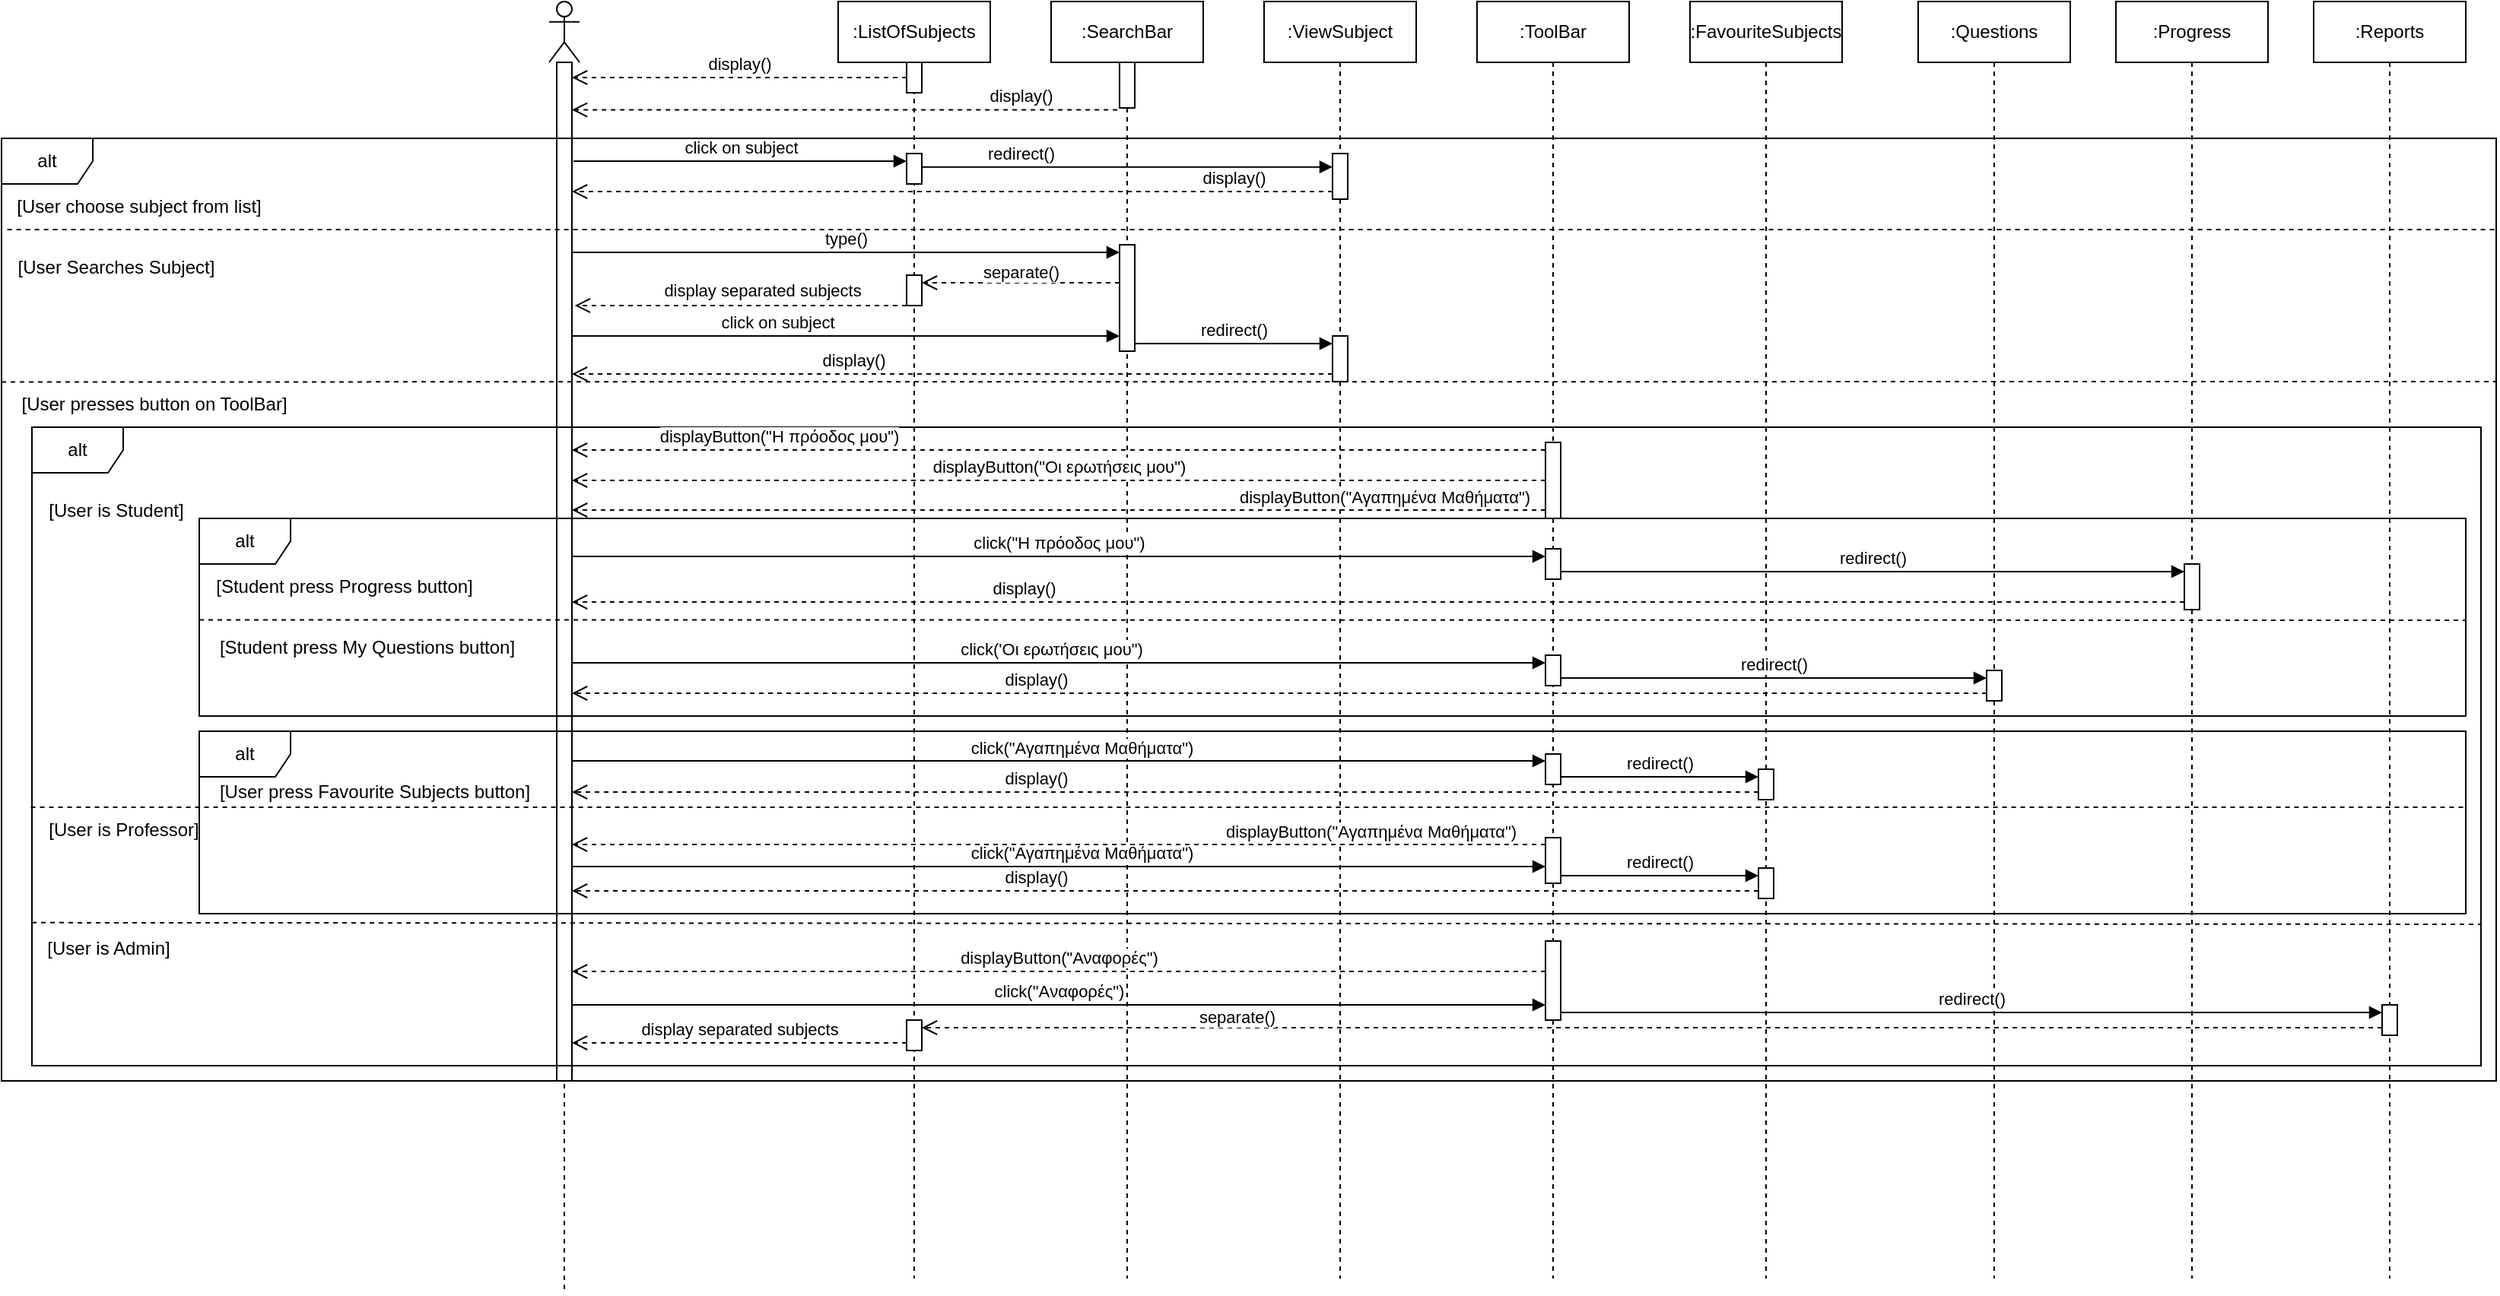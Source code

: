 <mxfile version="27.0.5">
  <diagram name="Σελίδα-1" id="VEPhczQ7Rbu9TkXTsJf5">
    <mxGraphModel dx="2092" dy="1837" grid="1" gridSize="10" guides="1" tooltips="1" connect="1" arrows="1" fold="1" page="1" pageScale="1" pageWidth="827" pageHeight="1169" math="0" shadow="0" adaptiveColors="none">
      <root>
        <mxCell id="0" />
        <mxCell id="1" parent="0" />
        <mxCell id="xTSDPMiGiNxlhr5bTEba-1" value="" style="shape=umlLifeline;perimeter=lifelinePerimeter;whiteSpace=wrap;html=1;container=1;dropTarget=0;collapsible=0;recursiveResize=0;outlineConnect=0;portConstraint=eastwest;newEdgeStyle={&quot;curved&quot;:0,&quot;rounded&quot;:0};participant=umlActor;" parent="1" vertex="1">
          <mxGeometry x="-80" y="80" width="20" height="850" as="geometry" />
        </mxCell>
        <mxCell id="xTSDPMiGiNxlhr5bTEba-7" value="" style="html=1;points=[[0,0,0,0,5],[0,1,0,0,-5],[1,0,0,0,5],[1,1,0,0,-5]];perimeter=orthogonalPerimeter;outlineConnect=0;targetShapes=umlLifeline;portConstraint=eastwest;newEdgeStyle={&quot;curved&quot;:0,&quot;rounded&quot;:0};" parent="xTSDPMiGiNxlhr5bTEba-1" vertex="1">
          <mxGeometry x="5" y="40" width="10" height="670" as="geometry" />
        </mxCell>
        <mxCell id="xTSDPMiGiNxlhr5bTEba-2" value=":ListOfSubjects" style="shape=umlLifeline;perimeter=lifelinePerimeter;whiteSpace=wrap;html=1;container=1;dropTarget=0;collapsible=0;recursiveResize=0;outlineConnect=0;portConstraint=eastwest;newEdgeStyle={&quot;curved&quot;:0,&quot;rounded&quot;:0};" parent="1" vertex="1">
          <mxGeometry x="110" y="80" width="100" height="840" as="geometry" />
        </mxCell>
        <mxCell id="xTSDPMiGiNxlhr5bTEba-9" value="" style="html=1;points=[[0,0,0,0,5],[0,1,0,0,-5],[1,0,0,0,5],[1,1,0,0,-5]];perimeter=orthogonalPerimeter;outlineConnect=0;targetShapes=umlLifeline;portConstraint=eastwest;newEdgeStyle={&quot;curved&quot;:0,&quot;rounded&quot;:0};" parent="xTSDPMiGiNxlhr5bTEba-2" vertex="1">
          <mxGeometry x="45" y="40" width="10" height="20" as="geometry" />
        </mxCell>
        <mxCell id="xTSDPMiGiNxlhr5bTEba-3" value=":ViewSubject" style="shape=umlLifeline;perimeter=lifelinePerimeter;whiteSpace=wrap;html=1;container=1;dropTarget=0;collapsible=0;recursiveResize=0;outlineConnect=0;portConstraint=eastwest;newEdgeStyle={&quot;curved&quot;:0,&quot;rounded&quot;:0};" parent="1" vertex="1">
          <mxGeometry x="390" y="80" width="100" height="840" as="geometry" />
        </mxCell>
        <mxCell id="xTSDPMiGiNxlhr5bTEba-4" value=":FavouriteSubjects" style="shape=umlLifeline;perimeter=lifelinePerimeter;whiteSpace=wrap;html=1;container=1;dropTarget=0;collapsible=0;recursiveResize=0;outlineConnect=0;portConstraint=eastwest;newEdgeStyle={&quot;curved&quot;:0,&quot;rounded&quot;:0};" parent="1" vertex="1">
          <mxGeometry x="670" y="80" width="100" height="840" as="geometry" />
        </mxCell>
        <mxCell id="xTSDPMiGiNxlhr5bTEba-5" value=":Questions" style="shape=umlLifeline;perimeter=lifelinePerimeter;whiteSpace=wrap;html=1;container=1;dropTarget=0;collapsible=0;recursiveResize=0;outlineConnect=0;portConstraint=eastwest;newEdgeStyle={&quot;curved&quot;:0,&quot;rounded&quot;:0};" parent="1" vertex="1">
          <mxGeometry x="820" y="80" width="100" height="840" as="geometry" />
        </mxCell>
        <mxCell id="xTSDPMiGiNxlhr5bTEba-6" value=":Progress" style="shape=umlLifeline;perimeter=lifelinePerimeter;whiteSpace=wrap;html=1;container=1;dropTarget=0;collapsible=0;recursiveResize=0;outlineConnect=0;portConstraint=eastwest;newEdgeStyle={&quot;curved&quot;:0,&quot;rounded&quot;:0};" parent="1" vertex="1">
          <mxGeometry x="950" y="80" width="100" height="840" as="geometry" />
        </mxCell>
        <mxCell id="xTSDPMiGiNxlhr5bTEba-8" value="display()" style="html=1;verticalAlign=bottom;endArrow=open;dashed=1;endSize=8;curved=0;rounded=0;" parent="1" source="xTSDPMiGiNxlhr5bTEba-9" target="xTSDPMiGiNxlhr5bTEba-7" edge="1">
          <mxGeometry relative="1" as="geometry">
            <mxPoint x="220" y="140" as="sourcePoint" />
            <mxPoint x="150" y="140" as="targetPoint" />
          </mxGeometry>
        </mxCell>
        <mxCell id="xTSDPMiGiNxlhr5bTEba-10" value="click on subject" style="html=1;verticalAlign=bottom;endArrow=block;curved=0;rounded=0;entryX=0;entryY=0;entryDx=0;entryDy=5;entryPerimeter=0;" parent="1" target="xTSDPMiGiNxlhr5bTEba-18" edge="1">
          <mxGeometry width="80" relative="1" as="geometry">
            <mxPoint x="-64" y="185" as="sourcePoint" />
            <mxPoint x="150" y="180" as="targetPoint" />
          </mxGeometry>
        </mxCell>
        <mxCell id="xTSDPMiGiNxlhr5bTEba-12" value=":ToolBar" style="shape=umlLifeline;perimeter=lifelinePerimeter;whiteSpace=wrap;html=1;container=1;dropTarget=0;collapsible=0;recursiveResize=0;outlineConnect=0;portConstraint=eastwest;newEdgeStyle={&quot;curved&quot;:0,&quot;rounded&quot;:0};" parent="1" vertex="1">
          <mxGeometry x="530" y="80" width="100" height="840" as="geometry" />
        </mxCell>
        <mxCell id="xTSDPMiGiNxlhr5bTEba-13" value=":SearchBar" style="shape=umlLifeline;perimeter=lifelinePerimeter;whiteSpace=wrap;html=1;container=1;dropTarget=0;collapsible=0;recursiveResize=0;outlineConnect=0;portConstraint=eastwest;newEdgeStyle={&quot;curved&quot;:0,&quot;rounded&quot;:0};" parent="1" vertex="1">
          <mxGeometry x="250" y="80" width="100" height="840" as="geometry" />
        </mxCell>
        <mxCell id="xTSDPMiGiNxlhr5bTEba-15" value="" style="html=1;points=[[0,0,0,0,5],[0,1,0,0,-5],[1,0,0,0,5],[1,1,0,0,-5]];perimeter=orthogonalPerimeter;outlineConnect=0;targetShapes=umlLifeline;portConstraint=eastwest;newEdgeStyle={&quot;curved&quot;:0,&quot;rounded&quot;:0};" parent="xTSDPMiGiNxlhr5bTEba-13" vertex="1">
          <mxGeometry x="45" y="40" width="10" height="30" as="geometry" />
        </mxCell>
        <mxCell id="xTSDPMiGiNxlhr5bTEba-32" value="" style="html=1;points=[[0,0,0,0,5],[0,1,0,0,-5],[1,0,0,0,5],[1,1,0,0,-5]];perimeter=orthogonalPerimeter;outlineConnect=0;targetShapes=umlLifeline;portConstraint=eastwest;newEdgeStyle={&quot;curved&quot;:0,&quot;rounded&quot;:0};" parent="xTSDPMiGiNxlhr5bTEba-13" vertex="1">
          <mxGeometry x="45" y="160" width="10" height="70" as="geometry" />
        </mxCell>
        <mxCell id="xTSDPMiGiNxlhr5bTEba-14" value="display()" style="html=1;verticalAlign=bottom;endArrow=open;dashed=1;endSize=8;curved=0;rounded=0;exitX=-0.143;exitY=1.043;exitDx=0;exitDy=0;exitPerimeter=0;" parent="1" source="xTSDPMiGiNxlhr5bTEba-15" target="xTSDPMiGiNxlhr5bTEba-7" edge="1">
          <mxGeometry x="-0.645" relative="1" as="geometry">
            <mxPoint x="220" y="140" as="sourcePoint" />
            <mxPoint x="80" y="260" as="targetPoint" />
            <mxPoint as="offset" />
          </mxGeometry>
        </mxCell>
        <mxCell id="xTSDPMiGiNxlhr5bTEba-18" value="" style="html=1;points=[[0,0,0,0,5],[0,1,0,0,-5],[1,0,0,0,5],[1,1,0,0,-5]];perimeter=orthogonalPerimeter;outlineConnect=0;targetShapes=umlLifeline;portConstraint=eastwest;newEdgeStyle={&quot;curved&quot;:0,&quot;rounded&quot;:0};" parent="1" vertex="1">
          <mxGeometry x="155" y="180" width="10" height="20" as="geometry" />
        </mxCell>
        <mxCell id="xTSDPMiGiNxlhr5bTEba-19" value="" style="html=1;points=[[0,0,0,0,5],[0,1,0,0,-5],[1,0,0,0,5],[1,1,0,0,-5]];perimeter=orthogonalPerimeter;outlineConnect=0;targetShapes=umlLifeline;portConstraint=eastwest;newEdgeStyle={&quot;curved&quot;:0,&quot;rounded&quot;:0};" parent="1" vertex="1">
          <mxGeometry x="435" y="180" width="10" height="30" as="geometry" />
        </mxCell>
        <mxCell id="xTSDPMiGiNxlhr5bTEba-26" value="redirect()" style="html=1;verticalAlign=bottom;endArrow=block;curved=0;rounded=0;exitX=1;exitY=0.443;exitDx=0;exitDy=0;exitPerimeter=0;" parent="1" source="xTSDPMiGiNxlhr5bTEba-18" target="xTSDPMiGiNxlhr5bTEba-19" edge="1">
          <mxGeometry x="-0.518" width="80" relative="1" as="geometry">
            <mxPoint x="170" y="190" as="sourcePoint" />
            <mxPoint x="250" y="190" as="targetPoint" />
            <mxPoint as="offset" />
          </mxGeometry>
        </mxCell>
        <mxCell id="xTSDPMiGiNxlhr5bTEba-27" value="display()" style="html=1;verticalAlign=bottom;endArrow=open;dashed=1;endSize=8;curved=0;rounded=0;exitX=0;exitY=1;exitDx=0;exitDy=-5;exitPerimeter=0;" parent="1" source="xTSDPMiGiNxlhr5bTEba-19" target="xTSDPMiGiNxlhr5bTEba-7" edge="1">
          <mxGeometry x="-0.74" relative="1" as="geometry">
            <mxPoint x="260" y="280" as="sourcePoint" />
            <mxPoint x="180" y="280" as="targetPoint" />
            <mxPoint as="offset" />
          </mxGeometry>
        </mxCell>
        <mxCell id="xTSDPMiGiNxlhr5bTEba-28" value="alt" style="shape=umlFrame;whiteSpace=wrap;html=1;pointerEvents=0;" parent="1" vertex="1">
          <mxGeometry x="-440" y="170" width="1640" height="620" as="geometry" />
        </mxCell>
        <mxCell id="xTSDPMiGiNxlhr5bTEba-29" value="[User Searches Subject]" style="text;html=1;align=center;verticalAlign=middle;resizable=0;points=[];autosize=1;strokeColor=none;fillColor=none;" parent="1" vertex="1">
          <mxGeometry x="-440" y="240" width="150" height="30" as="geometry" />
        </mxCell>
        <mxCell id="xTSDPMiGiNxlhr5bTEba-30" value="type()" style="html=1;verticalAlign=bottom;endArrow=block;curved=0;rounded=0;entryX=0;entryY=0;entryDx=0;entryDy=5;entryPerimeter=0;" parent="1" source="xTSDPMiGiNxlhr5bTEba-7" target="xTSDPMiGiNxlhr5bTEba-32" edge="1">
          <mxGeometry width="80" relative="1" as="geometry">
            <mxPoint x="-30" y="294.41" as="sourcePoint" />
            <mxPoint x="300" y="290" as="targetPoint" />
          </mxGeometry>
        </mxCell>
        <mxCell id="xTSDPMiGiNxlhr5bTEba-35" value="`" style="html=1;verticalAlign=bottom;endArrow=open;dashed=1;endSize=8;curved=0;rounded=0;entryX=1.188;entryY=0.224;entryDx=0;entryDy=0;entryPerimeter=0;" parent="1" source="xTSDPMiGiNxlhr5bTEba-44" edge="1">
          <mxGeometry relative="1" as="geometry">
            <mxPoint x="295" y="280.0" as="sourcePoint" />
            <mxPoint x="-63.12" y="280.0" as="targetPoint" />
          </mxGeometry>
        </mxCell>
        <mxCell id="xTSDPMiGiNxlhr5bTEba-48" value="display separated subjects" style="edgeLabel;html=1;align=center;verticalAlign=middle;resizable=0;points=[];" parent="xTSDPMiGiNxlhr5bTEba-35" vertex="1" connectable="0">
          <mxGeometry x="-0.014" y="-1" relative="1" as="geometry">
            <mxPoint x="12" y="-9" as="offset" />
          </mxGeometry>
        </mxCell>
        <mxCell id="xTSDPMiGiNxlhr5bTEba-36" value="click on subject" style="html=1;verticalAlign=bottom;endArrow=block;curved=0;rounded=0;" parent="1" source="xTSDPMiGiNxlhr5bTEba-7" target="xTSDPMiGiNxlhr5bTEba-32" edge="1">
          <mxGeometry x="-0.25" width="80" relative="1" as="geometry">
            <mxPoint x="-60" y="300" as="sourcePoint" />
            <mxPoint x="300" y="300" as="targetPoint" />
            <Array as="points">
              <mxPoint x="235" y="300" />
            </Array>
            <mxPoint as="offset" />
          </mxGeometry>
        </mxCell>
        <mxCell id="xTSDPMiGiNxlhr5bTEba-37" value="" style="html=1;points=[[0,0,0,0,5],[0,1,0,0,-5],[1,0,0,0,5],[1,1,0,0,-5]];perimeter=orthogonalPerimeter;outlineConnect=0;targetShapes=umlLifeline;portConstraint=eastwest;newEdgeStyle={&quot;curved&quot;:0,&quot;rounded&quot;:0};" parent="1" vertex="1">
          <mxGeometry x="435" y="300" width="10" height="30" as="geometry" />
        </mxCell>
        <mxCell id="xTSDPMiGiNxlhr5bTEba-38" value="redirect()" style="html=1;verticalAlign=bottom;endArrow=block;curved=0;rounded=0;exitX=1;exitY=1;exitDx=0;exitDy=-5;exitPerimeter=0;entryX=0;entryY=0;entryDx=0;entryDy=5;entryPerimeter=0;" parent="1" source="xTSDPMiGiNxlhr5bTEba-32" target="xTSDPMiGiNxlhr5bTEba-37" edge="1">
          <mxGeometry width="80" relative="1" as="geometry">
            <mxPoint x="312.5" y="350" as="sourcePoint" />
            <mxPoint x="392.5" y="350" as="targetPoint" />
          </mxGeometry>
        </mxCell>
        <mxCell id="xTSDPMiGiNxlhr5bTEba-40" value="display()" style="html=1;verticalAlign=bottom;endArrow=open;dashed=1;endSize=8;curved=0;rounded=0;exitX=0;exitY=1;exitDx=0;exitDy=-5;exitPerimeter=0;" parent="1" source="xTSDPMiGiNxlhr5bTEba-37" target="xTSDPMiGiNxlhr5bTEba-7" edge="1">
          <mxGeometry x="0.26" relative="1" as="geometry">
            <mxPoint x="330" y="520" as="sourcePoint" />
            <mxPoint x="250" y="520" as="targetPoint" />
            <mxPoint as="offset" />
          </mxGeometry>
        </mxCell>
        <mxCell id="xTSDPMiGiNxlhr5bTEba-41" value="[User choose subject from list]" style="text;html=1;align=center;verticalAlign=middle;resizable=0;points=[];autosize=1;strokeColor=none;fillColor=none;" parent="1" vertex="1">
          <mxGeometry x="-440" y="200" width="180" height="30" as="geometry" />
        </mxCell>
        <mxCell id="xTSDPMiGiNxlhr5bTEba-42" value="" style="endArrow=none;dashed=1;html=1;exitX=-0.005;exitY=-0.102;exitDx=0;exitDy=0;exitPerimeter=0;" parent="1" edge="1">
          <mxGeometry width="50" height="50" relative="1" as="geometry">
            <mxPoint x="-436.19" y="230.0" as="sourcePoint" />
            <mxPoint x="1200" y="230" as="targetPoint" />
          </mxGeometry>
        </mxCell>
        <mxCell id="xTSDPMiGiNxlhr5bTEba-45" value="" style="html=1;verticalAlign=bottom;endArrow=open;dashed=1;endSize=8;curved=0;rounded=0;entryX=1;entryY=0;entryDx=0;entryDy=5;entryPerimeter=0;" parent="1" source="xTSDPMiGiNxlhr5bTEba-32" target="xTSDPMiGiNxlhr5bTEba-44" edge="1">
          <mxGeometry relative="1" as="geometry">
            <mxPoint x="295" y="280.0" as="sourcePoint" />
            <mxPoint x="-63.12" y="280.0" as="targetPoint" />
          </mxGeometry>
        </mxCell>
        <mxCell id="xTSDPMiGiNxlhr5bTEba-47" value="separate()" style="edgeLabel;html=1;align=center;verticalAlign=middle;resizable=0;points=[];" parent="xTSDPMiGiNxlhr5bTEba-45" vertex="1" connectable="0">
          <mxGeometry x="0.091" relative="1" as="geometry">
            <mxPoint x="6" y="-7" as="offset" />
          </mxGeometry>
        </mxCell>
        <mxCell id="xTSDPMiGiNxlhr5bTEba-44" value="" style="html=1;points=[[0,0,0,0,5],[0,1,0,0,-5],[1,0,0,0,5],[1,1,0,0,-5]];perimeter=orthogonalPerimeter;outlineConnect=0;targetShapes=umlLifeline;portConstraint=eastwest;newEdgeStyle={&quot;curved&quot;:0,&quot;rounded&quot;:0};" parent="1" vertex="1">
          <mxGeometry x="155" y="260" width="10" height="20" as="geometry" />
        </mxCell>
        <mxCell id="xTSDPMiGiNxlhr5bTEba-49" value="alt" style="shape=umlFrame;whiteSpace=wrap;html=1;pointerEvents=0;" parent="1" vertex="1">
          <mxGeometry x="-420" y="360" width="1610" height="420" as="geometry" />
        </mxCell>
        <mxCell id="xTSDPMiGiNxlhr5bTEba-50" value="[User is Student]" style="text;html=1;align=center;verticalAlign=middle;resizable=0;points=[];autosize=1;strokeColor=none;fillColor=none;" parent="1" vertex="1">
          <mxGeometry x="-420" y="400" width="110" height="30" as="geometry" />
        </mxCell>
        <mxCell id="xTSDPMiGiNxlhr5bTEba-51" value="click(&quot;Η πρόοδος μου&quot;)" style="html=1;verticalAlign=bottom;endArrow=block;curved=0;rounded=0;entryX=0;entryY=0;entryDx=0;entryDy=5;entryPerimeter=0;" parent="1" target="xTSDPMiGiNxlhr5bTEba-52" edge="1">
          <mxGeometry width="80" relative="1" as="geometry">
            <mxPoint x="-65" y="445" as="sourcePoint" />
            <mxPoint x="570" y="470" as="targetPoint" />
          </mxGeometry>
        </mxCell>
        <mxCell id="xTSDPMiGiNxlhr5bTEba-52" value="" style="html=1;points=[[0,0,0,0,5],[0,1,0,0,-5],[1,0,0,0,5],[1,1,0,0,-5]];perimeter=orthogonalPerimeter;outlineConnect=0;targetShapes=umlLifeline;portConstraint=eastwest;newEdgeStyle={&quot;curved&quot;:0,&quot;rounded&quot;:0};" parent="1" vertex="1">
          <mxGeometry x="575" y="440" width="10" height="20" as="geometry" />
        </mxCell>
        <mxCell id="xTSDPMiGiNxlhr5bTEba-53" value="redirect()" style="html=1;verticalAlign=bottom;endArrow=block;curved=0;rounded=0;entryX=0;entryY=0;entryDx=0;entryDy=5;entryPerimeter=0;exitX=1;exitY=1;exitDx=0;exitDy=-5;exitPerimeter=0;" parent="1" source="xTSDPMiGiNxlhr5bTEba-52" target="xTSDPMiGiNxlhr5bTEba-54" edge="1">
          <mxGeometry width="80" relative="1" as="geometry">
            <mxPoint x="850" y="580" as="sourcePoint" />
            <mxPoint x="930" y="580" as="targetPoint" />
          </mxGeometry>
        </mxCell>
        <mxCell id="xTSDPMiGiNxlhr5bTEba-54" value="" style="html=1;points=[[0,0,0,0,5],[0,1,0,0,-5],[1,0,0,0,5],[1,1,0,0,-5]];perimeter=orthogonalPerimeter;outlineConnect=0;targetShapes=umlLifeline;portConstraint=eastwest;newEdgeStyle={&quot;curved&quot;:0,&quot;rounded&quot;:0};" parent="1" vertex="1">
          <mxGeometry x="995" y="450" width="10" height="30" as="geometry" />
        </mxCell>
        <mxCell id="xTSDPMiGiNxlhr5bTEba-56" value="display()" style="html=1;verticalAlign=bottom;endArrow=open;dashed=1;endSize=8;curved=0;rounded=0;exitX=0;exitY=1;exitDx=0;exitDy=-5;exitPerimeter=0;" parent="1" source="xTSDPMiGiNxlhr5bTEba-54" edge="1">
          <mxGeometry x="0.44" relative="1" as="geometry">
            <mxPoint x="930" y="580" as="sourcePoint" />
            <mxPoint x="-65" y="475" as="targetPoint" />
            <mxPoint as="offset" />
          </mxGeometry>
        </mxCell>
        <mxCell id="xTSDPMiGiNxlhr5bTEba-57" value="alt" style="shape=umlFrame;whiteSpace=wrap;html=1;pointerEvents=0;" parent="1" vertex="1">
          <mxGeometry x="-310" y="420" width="1490" height="130" as="geometry" />
        </mxCell>
        <mxCell id="xTSDPMiGiNxlhr5bTEba-58" value="[Student press Progress button]" style="text;html=1;align=center;verticalAlign=middle;resizable=0;points=[];autosize=1;strokeColor=none;fillColor=none;" parent="1" vertex="1">
          <mxGeometry x="-310" y="450" width="190" height="30" as="geometry" />
        </mxCell>
        <mxCell id="xTSDPMiGiNxlhr5bTEba-59" value="" style="endArrow=none;dashed=1;html=1;exitX=0;exitY=0.513;exitDx=0;exitDy=0;exitPerimeter=0;" parent="1" source="xTSDPMiGiNxlhr5bTEba-57" edge="1">
          <mxGeometry width="50" height="50" relative="1" as="geometry">
            <mxPoint x="-90" y="600" as="sourcePoint" />
            <mxPoint x="1180" y="487" as="targetPoint" />
          </mxGeometry>
        </mxCell>
        <mxCell id="xTSDPMiGiNxlhr5bTEba-60" value="[Student press My Questions button]" style="text;html=1;align=center;verticalAlign=middle;resizable=0;points=[];autosize=1;strokeColor=none;fillColor=none;" parent="1" vertex="1">
          <mxGeometry x="-310" y="490" width="220" height="30" as="geometry" />
        </mxCell>
        <mxCell id="xTSDPMiGiNxlhr5bTEba-61" value="" style="html=1;points=[[0,0,0,0,5],[0,1,0,0,-5],[1,0,0,0,5],[1,1,0,0,-5]];perimeter=orthogonalPerimeter;outlineConnect=0;targetShapes=umlLifeline;portConstraint=eastwest;newEdgeStyle={&quot;curved&quot;:0,&quot;rounded&quot;:0};" parent="1" vertex="1">
          <mxGeometry x="575" y="510" width="10" height="20" as="geometry" />
        </mxCell>
        <mxCell id="xTSDPMiGiNxlhr5bTEba-62" value="click(&#39;Οι ερωτήσεις μου&quot;)" style="html=1;verticalAlign=bottom;endArrow=block;curved=0;rounded=0;entryX=0;entryY=0;entryDx=0;entryDy=5;entryPerimeter=0;" parent="1" target="xTSDPMiGiNxlhr5bTEba-61" edge="1">
          <mxGeometry x="-0.016" width="80" relative="1" as="geometry">
            <mxPoint x="-65" y="515" as="sourcePoint" />
            <mxPoint x="510" y="620" as="targetPoint" />
            <mxPoint as="offset" />
          </mxGeometry>
        </mxCell>
        <mxCell id="xTSDPMiGiNxlhr5bTEba-63" value="" style="endArrow=none;dashed=1;html=1;exitX=-0.001;exitY=0.413;exitDx=0;exitDy=0;exitPerimeter=0;entryX=1;entryY=0.5;entryDx=0;entryDy=0;entryPerimeter=0;" parent="1" edge="1">
          <mxGeometry width="50" height="50" relative="1" as="geometry">
            <mxPoint x="-420.74" y="610.0" as="sourcePoint" />
            <mxPoint x="1180.74" y="610" as="targetPoint" />
          </mxGeometry>
        </mxCell>
        <mxCell id="xTSDPMiGiNxlhr5bTEba-64" value="[User is Professor]" style="text;html=1;align=center;verticalAlign=middle;resizable=0;points=[];autosize=1;strokeColor=none;fillColor=none;" parent="1" vertex="1">
          <mxGeometry x="-420" y="610" width="120" height="30" as="geometry" />
        </mxCell>
        <mxCell id="xTSDPMiGiNxlhr5bTEba-66" value="alt" style="shape=umlFrame;whiteSpace=wrap;html=1;pointerEvents=0;" parent="1" vertex="1">
          <mxGeometry x="-310" y="560" width="1490" height="120" as="geometry" />
        </mxCell>
        <mxCell id="xTSDPMiGiNxlhr5bTEba-68" value="[User press Favourite Subjects button]" style="text;html=1;align=center;verticalAlign=middle;resizable=0;points=[];autosize=1;strokeColor=none;fillColor=none;" parent="1" vertex="1">
          <mxGeometry x="-310" y="585" width="230" height="30" as="geometry" />
        </mxCell>
        <mxCell id="xTSDPMiGiNxlhr5bTEba-69" value="" style="html=1;points=[[0,0,0,0,5],[0,1,0,0,-5],[1,0,0,0,5],[1,1,0,0,-5]];perimeter=orthogonalPerimeter;outlineConnect=0;targetShapes=umlLifeline;portConstraint=eastwest;newEdgeStyle={&quot;curved&quot;:0,&quot;rounded&quot;:0};" parent="1" vertex="1">
          <mxGeometry x="865" y="520" width="10" height="20" as="geometry" />
        </mxCell>
        <mxCell id="xTSDPMiGiNxlhr5bTEba-70" value="redirect()" style="html=1;verticalAlign=bottom;endArrow=block;curved=0;rounded=0;entryX=0;entryY=0;entryDx=0;entryDy=5;entryPerimeter=0;exitX=1;exitY=1;exitDx=0;exitDy=-5;exitPerimeter=0;" parent="1" source="xTSDPMiGiNxlhr5bTEba-61" target="xTSDPMiGiNxlhr5bTEba-69" edge="1">
          <mxGeometry width="80" relative="1" as="geometry">
            <mxPoint x="610" y="620" as="sourcePoint" />
            <mxPoint x="690" y="620" as="targetPoint" />
          </mxGeometry>
        </mxCell>
        <mxCell id="xTSDPMiGiNxlhr5bTEba-71" value="display()" style="html=1;verticalAlign=bottom;endArrow=open;dashed=1;endSize=8;curved=0;rounded=0;exitX=0;exitY=1;exitDx=0;exitDy=-5;exitPerimeter=0;" parent="1" source="xTSDPMiGiNxlhr5bTEba-69" edge="1">
          <mxGeometry x="0.344" relative="1" as="geometry">
            <mxPoint x="690" y="620" as="sourcePoint" />
            <mxPoint x="-65" y="535" as="targetPoint" />
            <mxPoint as="offset" />
          </mxGeometry>
        </mxCell>
        <mxCell id="xTSDPMiGiNxlhr5bTEba-72" value="" style="html=1;points=[[0,0,0,0,5],[0,1,0,0,-5],[1,0,0,0,5],[1,1,0,0,-5]];perimeter=orthogonalPerimeter;outlineConnect=0;targetShapes=umlLifeline;portConstraint=eastwest;newEdgeStyle={&quot;curved&quot;:0,&quot;rounded&quot;:0};" parent="1" vertex="1">
          <mxGeometry x="575" y="575" width="10" height="20" as="geometry" />
        </mxCell>
        <mxCell id="xTSDPMiGiNxlhr5bTEba-73" value="" style="html=1;points=[[0,0,0,0,5],[0,1,0,0,-5],[1,0,0,0,5],[1,1,0,0,-5]];perimeter=orthogonalPerimeter;outlineConnect=0;targetShapes=umlLifeline;portConstraint=eastwest;newEdgeStyle={&quot;curved&quot;:0,&quot;rounded&quot;:0};" parent="1" vertex="1">
          <mxGeometry x="715" y="585" width="10" height="20" as="geometry" />
        </mxCell>
        <mxCell id="xTSDPMiGiNxlhr5bTEba-75" value="click(&quot;Αγαπημένα Μαθήματα&quot;)" style="html=1;verticalAlign=bottom;endArrow=block;curved=0;rounded=0;" parent="1" edge="1">
          <mxGeometry x="0.047" width="80" relative="1" as="geometry">
            <mxPoint x="-65" y="579.5" as="sourcePoint" />
            <mxPoint x="575" y="579.5" as="targetPoint" />
            <mxPoint as="offset" />
          </mxGeometry>
        </mxCell>
        <mxCell id="xTSDPMiGiNxlhr5bTEba-77" value="redirect()" style="html=1;verticalAlign=bottom;endArrow=block;curved=0;rounded=0;entryX=0;entryY=0;entryDx=0;entryDy=5;entryPerimeter=0;exitX=1;exitY=1;exitDx=0;exitDy=-5;exitPerimeter=0;" parent="1" source="xTSDPMiGiNxlhr5bTEba-72" target="xTSDPMiGiNxlhr5bTEba-73" edge="1">
          <mxGeometry x="-0.004" width="80" relative="1" as="geometry">
            <mxPoint x="300" y="620" as="sourcePoint" />
            <mxPoint x="380" y="620" as="targetPoint" />
            <mxPoint as="offset" />
          </mxGeometry>
        </mxCell>
        <mxCell id="xTSDPMiGiNxlhr5bTEba-78" value="display()" style="html=1;verticalAlign=bottom;endArrow=open;dashed=1;endSize=8;curved=0;rounded=0;exitX=0;exitY=1;exitDx=0;exitDy=-5;exitPerimeter=0;" parent="1" source="xTSDPMiGiNxlhr5bTEba-73" target="xTSDPMiGiNxlhr5bTEba-7" edge="1">
          <mxGeometry x="0.218" relative="1" as="geometry">
            <mxPoint x="720" y="620" as="sourcePoint" />
            <mxPoint x="-65" y="605" as="targetPoint" />
            <mxPoint as="offset" />
          </mxGeometry>
        </mxCell>
        <mxCell id="xTSDPMiGiNxlhr5bTEba-79" value="" style="html=1;points=[[0,0,0,0,5],[0,1,0,0,-5],[1,0,0,0,5],[1,1,0,0,-5]];perimeter=orthogonalPerimeter;outlineConnect=0;targetShapes=umlLifeline;portConstraint=eastwest;newEdgeStyle={&quot;curved&quot;:0,&quot;rounded&quot;:0};" parent="1" vertex="1">
          <mxGeometry x="575" y="630" width="10" height="30" as="geometry" />
        </mxCell>
        <mxCell id="xTSDPMiGiNxlhr5bTEba-80" value="" style="html=1;points=[[0,0,0,0,5],[0,1,0,0,-5],[1,0,0,0,5],[1,1,0,0,-5]];perimeter=orthogonalPerimeter;outlineConnect=0;targetShapes=umlLifeline;portConstraint=eastwest;newEdgeStyle={&quot;curved&quot;:0,&quot;rounded&quot;:0};" parent="1" vertex="1">
          <mxGeometry x="715" y="650" width="10" height="20" as="geometry" />
        </mxCell>
        <mxCell id="xTSDPMiGiNxlhr5bTEba-81" value="click(&quot;Αγαπημένα Μαθήματα&quot;)" style="html=1;verticalAlign=bottom;endArrow=block;curved=0;rounded=0;entryX=0;entryY=0;entryDx=0;entryDy=5;entryPerimeter=0;" parent="1" edge="1">
          <mxGeometry x="0.047" width="80" relative="1" as="geometry">
            <mxPoint x="-65" y="649" as="sourcePoint" />
            <mxPoint x="575" y="649" as="targetPoint" />
            <mxPoint as="offset" />
          </mxGeometry>
        </mxCell>
        <mxCell id="xTSDPMiGiNxlhr5bTEba-82" value="redirect()" style="html=1;verticalAlign=bottom;endArrow=block;curved=0;rounded=0;entryX=0;entryY=0;entryDx=0;entryDy=5;entryPerimeter=0;exitX=1;exitY=1;exitDx=0;exitDy=-5;exitPerimeter=0;" parent="1" source="xTSDPMiGiNxlhr5bTEba-79" target="xTSDPMiGiNxlhr5bTEba-80" edge="1">
          <mxGeometry x="-0.004" width="80" relative="1" as="geometry">
            <mxPoint x="300" y="680" as="sourcePoint" />
            <mxPoint x="380" y="680" as="targetPoint" />
            <mxPoint as="offset" />
          </mxGeometry>
        </mxCell>
        <mxCell id="xTSDPMiGiNxlhr5bTEba-83" value="display()" style="html=1;verticalAlign=bottom;endArrow=open;dashed=1;endSize=8;curved=0;rounded=0;exitX=0;exitY=1;exitDx=0;exitDy=-5;exitPerimeter=0;" parent="1" source="xTSDPMiGiNxlhr5bTEba-80" target="xTSDPMiGiNxlhr5bTEba-7" edge="1">
          <mxGeometry x="0.218" relative="1" as="geometry">
            <mxPoint x="720" y="680" as="sourcePoint" />
            <mxPoint x="-65" y="665" as="targetPoint" />
            <mxPoint as="offset" />
          </mxGeometry>
        </mxCell>
        <mxCell id="TFcjxtNwk6BV-KbgSVMy-1" value=":Reports" style="shape=umlLifeline;perimeter=lifelinePerimeter;whiteSpace=wrap;html=1;container=1;dropTarget=0;collapsible=0;recursiveResize=0;outlineConnect=0;portConstraint=eastwest;newEdgeStyle={&quot;curved&quot;:0,&quot;rounded&quot;:0};" parent="1" vertex="1">
          <mxGeometry x="1080" y="80" width="100" height="840" as="geometry" />
        </mxCell>
        <mxCell id="TFcjxtNwk6BV-KbgSVMy-10" value="" style="html=1;points=[[0,0,0,0,5],[0,1,0,0,-5],[1,0,0,0,5],[1,1,0,0,-5]];perimeter=orthogonalPerimeter;outlineConnect=0;targetShapes=umlLifeline;portConstraint=eastwest;newEdgeStyle={&quot;curved&quot;:0,&quot;rounded&quot;:0};" parent="TFcjxtNwk6BV-KbgSVMy-1" vertex="1">
          <mxGeometry x="45" y="660" width="10" height="20" as="geometry" />
        </mxCell>
        <mxCell id="TFcjxtNwk6BV-KbgSVMy-2" value="" style="endArrow=none;dashed=1;html=1;rounded=0;exitX=0;exitY=0.267;exitDx=0;exitDy=0;exitPerimeter=0;" parent="1" edge="1">
          <mxGeometry width="50" height="50" relative="1" as="geometry">
            <mxPoint x="-440" y="330.22" as="sourcePoint" />
            <mxPoint x="1200" y="330" as="targetPoint" />
          </mxGeometry>
        </mxCell>
        <mxCell id="TFcjxtNwk6BV-KbgSVMy-3" value="[User presses button on ToolBar]" style="text;html=1;align=center;verticalAlign=middle;resizable=0;points=[];autosize=1;strokeColor=none;fillColor=none;" parent="1" vertex="1">
          <mxGeometry x="-440" y="330" width="200" height="30" as="geometry" />
        </mxCell>
        <mxCell id="TFcjxtNwk6BV-KbgSVMy-6" value="" style="endArrow=none;dashed=1;html=1;rounded=0;exitX=0;exitY=0.776;exitDx=0;exitDy=0;exitPerimeter=0;" parent="1" source="xTSDPMiGiNxlhr5bTEba-49" edge="1">
          <mxGeometry width="50" height="50" relative="1" as="geometry">
            <mxPoint x="-340" y="740" as="sourcePoint" />
            <mxPoint x="1190" y="687" as="targetPoint" />
          </mxGeometry>
        </mxCell>
        <mxCell id="TFcjxtNwk6BV-KbgSVMy-7" value="[User is Admin]" style="text;html=1;align=center;verticalAlign=middle;resizable=0;points=[];autosize=1;strokeColor=none;fillColor=none;" parent="1" vertex="1">
          <mxGeometry x="-420" y="688" width="100" height="30" as="geometry" />
        </mxCell>
        <mxCell id="TFcjxtNwk6BV-KbgSVMy-8" value="" style="html=1;points=[[0,0,0,0,5],[0,1,0,0,-5],[1,0,0,0,5],[1,1,0,0,-5]];perimeter=orthogonalPerimeter;outlineConnect=0;targetShapes=umlLifeline;portConstraint=eastwest;newEdgeStyle={&quot;curved&quot;:0,&quot;rounded&quot;:0};" parent="1" vertex="1">
          <mxGeometry x="575" y="698" width="10" height="52" as="geometry" />
        </mxCell>
        <mxCell id="TFcjxtNwk6BV-KbgSVMy-11" value="click(&quot;Aναφορές&quot;)" style="html=1;verticalAlign=bottom;endArrow=block;curved=0;rounded=0;entryX=0;entryY=0;entryDx=0;entryDy=5;entryPerimeter=0;" parent="1" edge="1">
          <mxGeometry width="80" relative="1" as="geometry">
            <mxPoint x="-65" y="740" as="sourcePoint" />
            <mxPoint x="575" y="740" as="targetPoint" />
          </mxGeometry>
        </mxCell>
        <mxCell id="TFcjxtNwk6BV-KbgSVMy-26" value="redirect()" style="html=1;verticalAlign=bottom;endArrow=block;curved=0;rounded=0;entryX=0;entryY=0;entryDx=0;entryDy=5;entryPerimeter=0;" parent="1" source="TFcjxtNwk6BV-KbgSVMy-8" target="TFcjxtNwk6BV-KbgSVMy-10" edge="1">
          <mxGeometry width="80" relative="1" as="geometry">
            <mxPoint x="600" y="729" as="sourcePoint" />
            <mxPoint x="680" y="729" as="targetPoint" />
          </mxGeometry>
        </mxCell>
        <mxCell id="TFcjxtNwk6BV-KbgSVMy-27" value="" style="html=1;points=[[0,0,0,0,5],[0,1,0,0,-5],[1,0,0,0,5],[1,1,0,0,-5]];perimeter=orthogonalPerimeter;outlineConnect=0;targetShapes=umlLifeline;portConstraint=eastwest;newEdgeStyle={&quot;curved&quot;:0,&quot;rounded&quot;:0};" parent="1" vertex="1">
          <mxGeometry x="155" y="750" width="10" height="20" as="geometry" />
        </mxCell>
        <mxCell id="TFcjxtNwk6BV-KbgSVMy-28" value="separate()" style="html=1;verticalAlign=bottom;endArrow=open;dashed=1;endSize=8;curved=0;rounded=0;exitX=0;exitY=1;exitDx=0;exitDy=-5;exitPerimeter=0;entryX=1;entryY=0;entryDx=0;entryDy=5;entryPerimeter=0;" parent="1" source="TFcjxtNwk6BV-KbgSVMy-10" target="TFcjxtNwk6BV-KbgSVMy-27" edge="1">
          <mxGeometry x="0.57" y="2" relative="1" as="geometry">
            <mxPoint x="1115" y="750" as="sourcePoint" />
            <mxPoint x="1035" y="750" as="targetPoint" />
            <mxPoint as="offset" />
          </mxGeometry>
        </mxCell>
        <mxCell id="TFcjxtNwk6BV-KbgSVMy-29" value="display separated subjects" style="html=1;verticalAlign=bottom;endArrow=open;dashed=1;endSize=8;curved=0;rounded=0;exitX=0;exitY=1;exitDx=0;exitDy=-5;exitPerimeter=0;" parent="1" source="TFcjxtNwk6BV-KbgSVMy-27" target="xTSDPMiGiNxlhr5bTEba-7" edge="1">
          <mxGeometry relative="1" as="geometry">
            <mxPoint x="110" y="750" as="sourcePoint" />
            <mxPoint x="-65" y="733" as="targetPoint" />
          </mxGeometry>
        </mxCell>
        <mxCell id="TFcjxtNwk6BV-KbgSVMy-30" value="" style="html=1;points=[[0,0,0,0,5],[0,1,0,0,-5],[1,0,0,0,5],[1,1,0,0,-5]];perimeter=orthogonalPerimeter;outlineConnect=0;targetShapes=umlLifeline;portConstraint=eastwest;newEdgeStyle={&quot;curved&quot;:0,&quot;rounded&quot;:0};" parent="1" vertex="1">
          <mxGeometry x="575" y="370" width="10" height="50" as="geometry" />
        </mxCell>
        <mxCell id="TFcjxtNwk6BV-KbgSVMy-31" value="displayButton(&quot;Αγαπημένα Μαθήματα&quot;)" style="html=1;verticalAlign=bottom;endArrow=open;dashed=1;endSize=8;curved=0;rounded=0;" parent="1" source="TFcjxtNwk6BV-KbgSVMy-30" edge="1">
          <mxGeometry x="-0.669" relative="1" as="geometry">
            <mxPoint x="575" y="414.5" as="sourcePoint" />
            <mxPoint x="-65" y="414.5" as="targetPoint" />
            <mxPoint as="offset" />
          </mxGeometry>
        </mxCell>
        <mxCell id="TFcjxtNwk6BV-KbgSVMy-32" value="displayButton(&quot;Οι ερωτήσεις μου&quot;)" style="html=1;verticalAlign=bottom;endArrow=open;dashed=1;endSize=8;curved=0;rounded=0;" parent="1" source="TFcjxtNwk6BV-KbgSVMy-30" target="xTSDPMiGiNxlhr5bTEba-7" edge="1">
          <mxGeometry x="0.002" relative="1" as="geometry">
            <mxPoint x="570" y="390" as="sourcePoint" />
            <mxPoint x="-70" y="390" as="targetPoint" />
            <mxPoint as="offset" />
          </mxGeometry>
        </mxCell>
        <mxCell id="TFcjxtNwk6BV-KbgSVMy-33" value="displayButton(&quot;H πρόοδος μου&quot;)" style="html=1;verticalAlign=bottom;endArrow=open;dashed=1;endSize=8;curved=0;rounded=0;exitX=0;exitY=0;exitDx=0;exitDy=5;exitPerimeter=0;" parent="1" source="TFcjxtNwk6BV-KbgSVMy-30" target="xTSDPMiGiNxlhr5bTEba-7" edge="1">
          <mxGeometry x="0.576" relative="1" as="geometry">
            <mxPoint x="570" y="380" as="sourcePoint" />
            <mxPoint x="490" y="380" as="targetPoint" />
            <mxPoint as="offset" />
          </mxGeometry>
        </mxCell>
        <mxCell id="TFcjxtNwk6BV-KbgSVMy-38" value="displayButton(&quot;Αγαπημένα Μαθήματα&quot;)" style="html=1;verticalAlign=bottom;endArrow=open;dashed=1;endSize=8;curved=0;rounded=0;exitX=0;exitY=0;exitDx=0;exitDy=5;exitPerimeter=0;" parent="1" edge="1">
          <mxGeometry x="-0.641" relative="1" as="geometry">
            <mxPoint x="575" y="634.5" as="sourcePoint" />
            <mxPoint x="-65" y="634.5" as="targetPoint" />
            <mxPoint as="offset" />
          </mxGeometry>
        </mxCell>
        <mxCell id="TFcjxtNwk6BV-KbgSVMy-40" value="displayButton(&quot;Αναφορές&quot;)" style="html=1;verticalAlign=bottom;endArrow=open;dashed=1;endSize=8;curved=0;rounded=0;" parent="1" edge="1">
          <mxGeometry relative="1" as="geometry">
            <mxPoint x="575" y="718" as="sourcePoint" />
            <mxPoint x="-65" y="718" as="targetPoint" />
          </mxGeometry>
        </mxCell>
      </root>
    </mxGraphModel>
  </diagram>
</mxfile>
